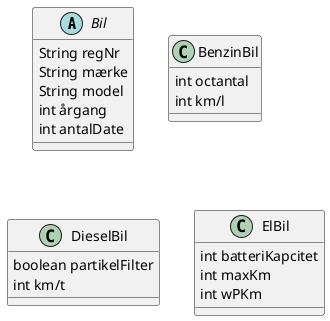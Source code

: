 @startuml
'https://plantuml.com/class-diagram

abstract class Bil
class BenzinBil
class DieselBil
class ElBil

Bil : String regNr
Bil : String mærke
Bil : String model
Bil : int årgang
Bil : int antalDate

BenzinBil : int octantal
BenzinBil : int km/l

DieselBil : boolean partikelFilter
DieselBil : int km/t

ElBil : int batteriKapcitet
ElBil : int maxKm
ElBil : int wPKm

@enduml